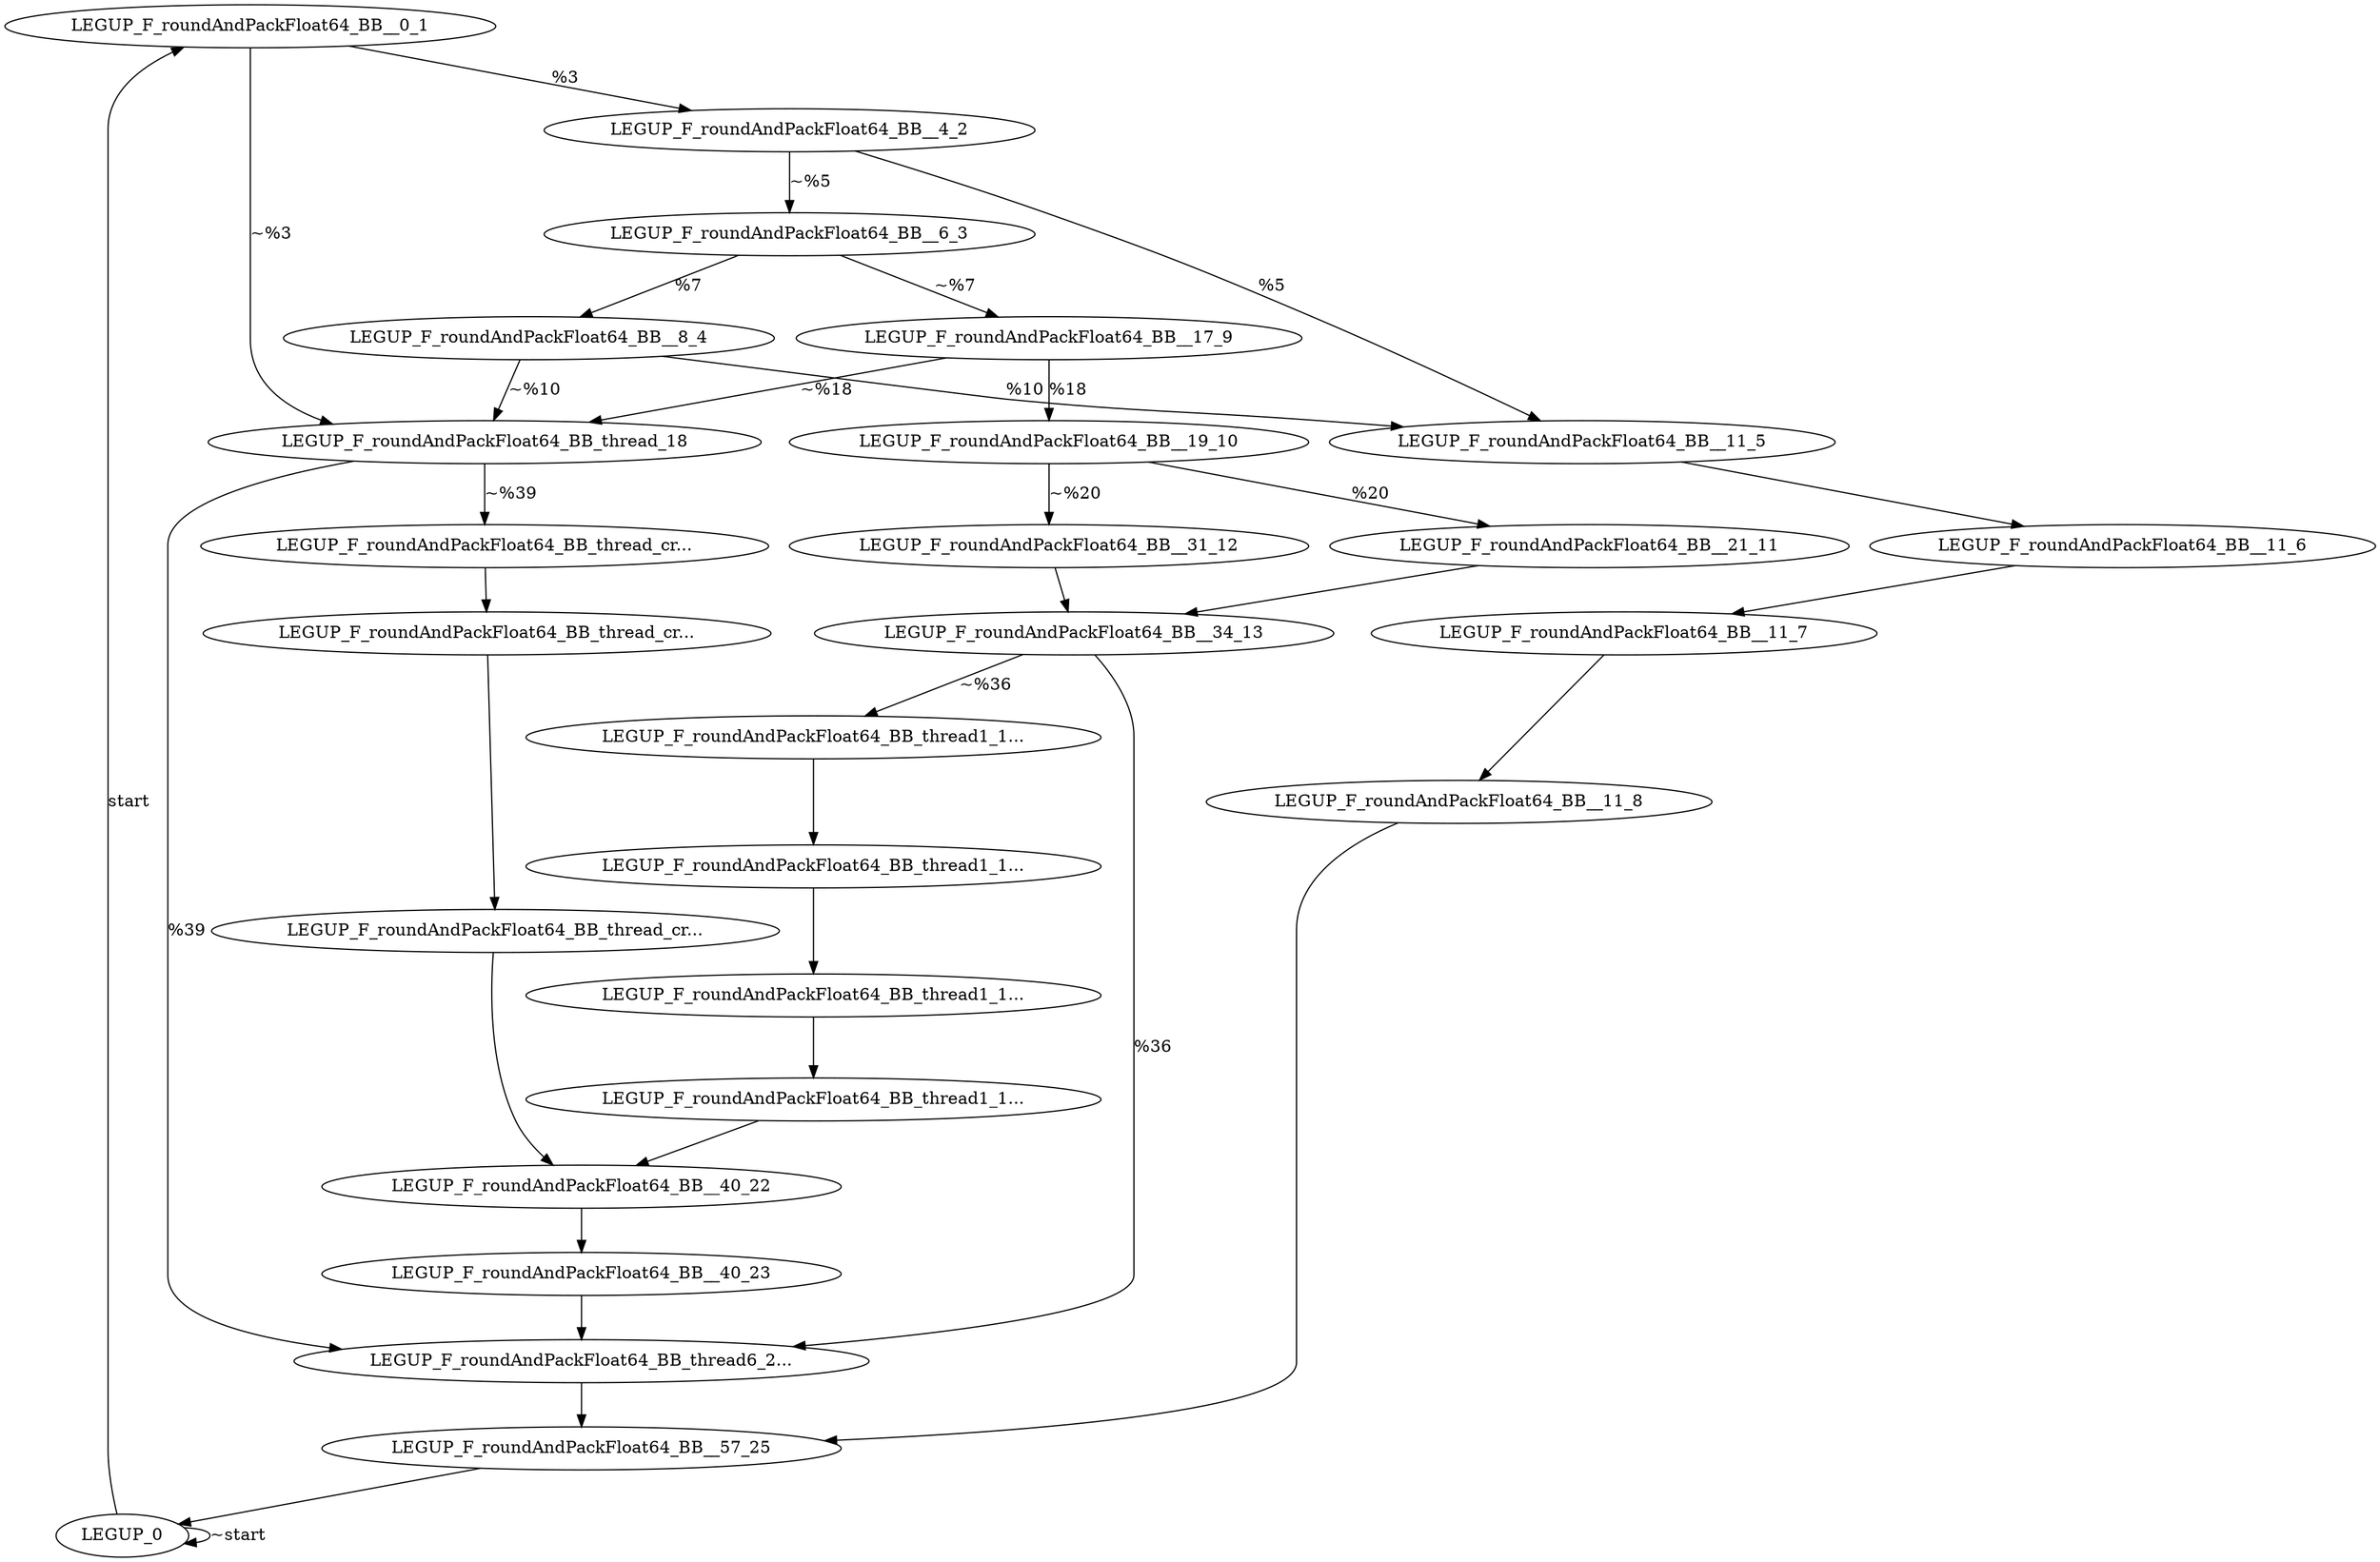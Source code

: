 digraph {
Node0x349bca0[label="LEGUP_F_roundAndPackFloat64_BB__0_1"];
Node0x349bb00[label="LEGUP_0"];
Node0x349bb00 -> Node0x349bca0[label="start"];
Node0x349bb00 -> Node0x349bb00[label="~start"];
Node0x34683e0[label="LEGUP_F_roundAndPackFloat64_BB__4_2"];
Node0x349bca0 -> Node0x34683e0[label="%3"];
Node0x349c020[label="LEGUP_F_roundAndPackFloat64_BB_thread_18"];
Node0x349bca0 -> Node0x349c020[label="~%3"];
Node0x3468830[label="LEGUP_F_roundAndPackFloat64_BB__11_5"];
Node0x34683e0 -> Node0x3468830[label="%5"];
Node0x3468530[label="LEGUP_F_roundAndPackFloat64_BB__6_3"];
Node0x34683e0 -> Node0x3468530[label="~%5"];
Node0x34686b0[label="LEGUP_F_roundAndPackFloat64_BB__8_4"];
Node0x3468530 -> Node0x34686b0[label="%7"];
Node0x34689b0[label="LEGUP_F_roundAndPackFloat64_BB__17_9"];
Node0x3468530 -> Node0x34689b0[label="~%7"];
Node0x34686b0 -> Node0x3468830[label="%10"];
Node0x34686b0 -> Node0x349c020[label="~%10"];
Node0x349d6b0[label="LEGUP_F_roundAndPackFloat64_BB__11_6"];
Node0x3468830 -> Node0x349d6b0;
Node0x349d780[label="LEGUP_F_roundAndPackFloat64_BB__11_7"];
Node0x349d6b0 -> Node0x349d780;
Node0x349d850[label="LEGUP_F_roundAndPackFloat64_BB__11_8"];
Node0x349d780 -> Node0x349d850;
Node0x349c620[label="LEGUP_F_roundAndPackFloat64_BB__57_25"];
Node0x349d850 -> Node0x349c620;
Node0x3468b30[label="LEGUP_F_roundAndPackFloat64_BB__19_10"];
Node0x34689b0 -> Node0x3468b30[label="%18"];
Node0x34689b0 -> Node0x349c020[label="~%18"];
Node0x3468cb0[label="LEGUP_F_roundAndPackFloat64_BB__21_11"];
Node0x3468b30 -> Node0x3468cb0[label="%20"];
Node0x3468e30[label="LEGUP_F_roundAndPackFloat64_BB__31_12"];
Node0x3468b30 -> Node0x3468e30[label="~%20"];
Node0x3468fb0[label="LEGUP_F_roundAndPackFloat64_BB__34_13"];
Node0x3468cb0 -> Node0x3468fb0;
Node0x3468e30 -> Node0x3468fb0;
Node0x349c4a0[label="LEGUP_F_roundAndPackFloat64_BB_thread6_2..."];
Node0x3468fb0 -> Node0x349c4a0[label="%36"];
Node0x349bea0[label="LEGUP_F_roundAndPackFloat64_BB_thread1_1..."];
Node0x3468fb0 -> Node0x349bea0[label="~%36"];
Node0x349e200[label="LEGUP_F_roundAndPackFloat64_BB_thread1_1..."];
Node0x349bea0 -> Node0x349e200;
Node0x349e2d0[label="LEGUP_F_roundAndPackFloat64_BB_thread1_1..."];
Node0x349e200 -> Node0x349e2d0;
Node0x349e3a0[label="LEGUP_F_roundAndPackFloat64_BB_thread1_1..."];
Node0x349e2d0 -> Node0x349e3a0;
Node0x349c320[label="LEGUP_F_roundAndPackFloat64_BB__40_22"];
Node0x349e3a0 -> Node0x349c320;
Node0x349c020 -> Node0x349c4a0[label="%39"];
Node0x349c1a0[label="LEGUP_F_roundAndPackFloat64_BB_thread_cr..."];
Node0x349c020 -> Node0x349c1a0[label="~%39"];
Node0x349c7b0[label="LEGUP_F_roundAndPackFloat64_BB_thread_cr..."];
Node0x349c1a0 -> Node0x349c7b0;
Node0x349c880[label="LEGUP_F_roundAndPackFloat64_BB_thread_cr..."];
Node0x349c7b0 -> Node0x349c880;
Node0x349c880 -> Node0x349c320;
Node0x349c9e0[label="LEGUP_F_roundAndPackFloat64_BB__40_23"];
Node0x349c320 -> Node0x349c9e0;
Node0x349c9e0 -> Node0x349c4a0;
Node0x349c4a0 -> Node0x349c620;
Node0x349c620 -> Node0x349bb00;
}
